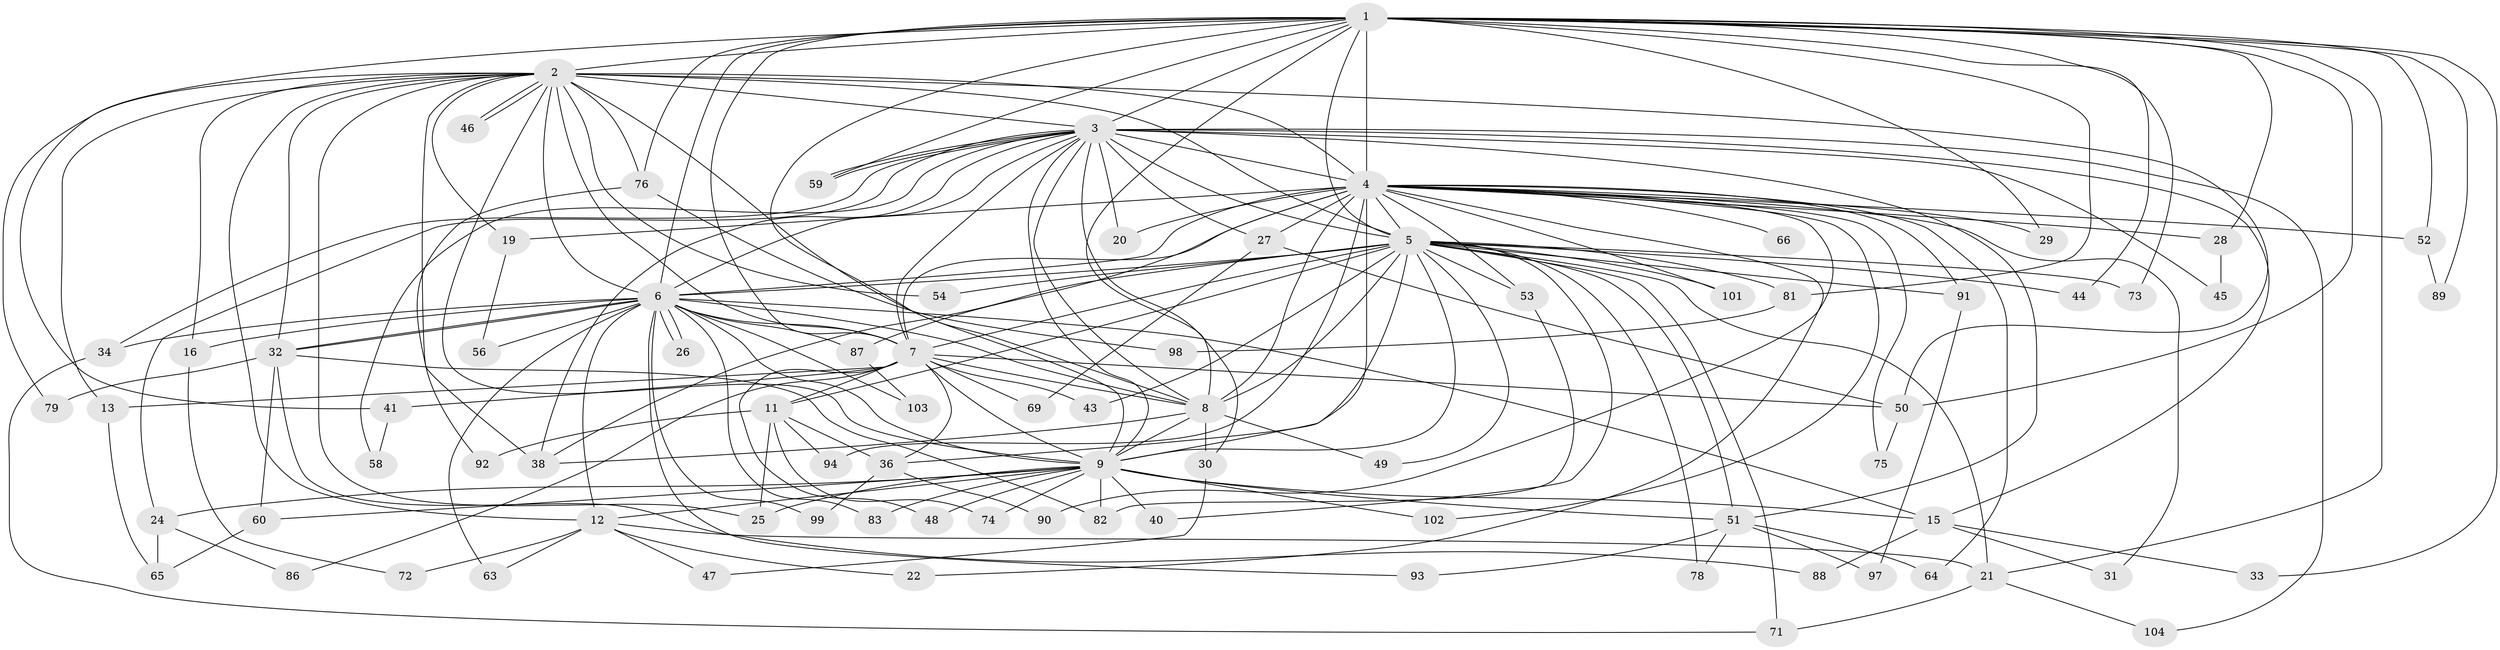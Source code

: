 // original degree distribution, {23: 0.019230769230769232, 22: 0.019230769230769232, 16: 0.009615384615384616, 27: 0.009615384615384616, 25: 0.009615384615384616, 18: 0.009615384615384616, 12: 0.009615384615384616, 21: 0.009615384615384616, 5: 0.019230769230769232, 7: 0.019230769230769232, 3: 0.25961538461538464, 4: 0.10576923076923077, 2: 0.49038461538461536, 6: 0.009615384615384616}
// Generated by graph-tools (version 1.1) at 2025/41/03/06/25 10:41:43]
// undirected, 81 vertices, 194 edges
graph export_dot {
graph [start="1"]
  node [color=gray90,style=filled];
  1 [super="+14"];
  2 [super="+42"];
  3 [super="+18"];
  4 [super="+10"];
  5 [super="+57"];
  6 [super="+77"];
  7 [super="+23"];
  8 [super="+100"];
  9 [super="+84"];
  11 [super="+35"];
  12 [super="+39"];
  13;
  15 [super="+17"];
  16;
  19 [super="+55"];
  20;
  21;
  22;
  24;
  25;
  26;
  27 [super="+80"];
  28;
  29;
  30;
  31;
  32 [super="+85"];
  33;
  34;
  36 [super="+37"];
  38 [super="+62"];
  40;
  41;
  43;
  44;
  45;
  46;
  47;
  48;
  49;
  50 [super="+68"];
  51 [super="+67"];
  52;
  53;
  54 [super="+61"];
  56;
  58;
  59 [super="+70"];
  60;
  63;
  64;
  65 [super="+95"];
  66;
  69;
  71 [super="+96"];
  72;
  73;
  74;
  75;
  76;
  78;
  79;
  81;
  82;
  83;
  86;
  87;
  88;
  89;
  90;
  91;
  92;
  93;
  94;
  97;
  98;
  99;
  101;
  102;
  103;
  104;
  1 -- 2;
  1 -- 3;
  1 -- 4 [weight=2];
  1 -- 5;
  1 -- 6;
  1 -- 7 [weight=2];
  1 -- 8;
  1 -- 9;
  1 -- 21;
  1 -- 28;
  1 -- 33;
  1 -- 41;
  1 -- 44;
  1 -- 73;
  1 -- 76;
  1 -- 81;
  1 -- 89;
  1 -- 50;
  1 -- 52;
  1 -- 29;
  1 -- 59;
  2 -- 3;
  2 -- 4 [weight=2];
  2 -- 5 [weight=2];
  2 -- 6;
  2 -- 7;
  2 -- 8;
  2 -- 9;
  2 -- 13;
  2 -- 16;
  2 -- 19;
  2 -- 25;
  2 -- 38;
  2 -- 46;
  2 -- 46;
  2 -- 54 [weight=2];
  2 -- 76;
  2 -- 79;
  2 -- 50;
  2 -- 12;
  2 -- 32;
  3 -- 4 [weight=2];
  3 -- 5 [weight=2];
  3 -- 6;
  3 -- 7;
  3 -- 8;
  3 -- 9;
  3 -- 20;
  3 -- 24;
  3 -- 27;
  3 -- 30;
  3 -- 34;
  3 -- 45;
  3 -- 51;
  3 -- 59;
  3 -- 59;
  3 -- 104;
  3 -- 58;
  3 -- 15;
  3 -- 38;
  4 -- 5 [weight=2];
  4 -- 6 [weight=2];
  4 -- 7 [weight=2];
  4 -- 8 [weight=2];
  4 -- 9 [weight=2];
  4 -- 19 [weight=2];
  4 -- 29;
  4 -- 31;
  4 -- 53;
  4 -- 66 [weight=2];
  4 -- 101;
  4 -- 64;
  4 -- 75;
  4 -- 20;
  4 -- 22;
  4 -- 87;
  4 -- 90;
  4 -- 91;
  4 -- 27;
  4 -- 28;
  4 -- 94;
  4 -- 102;
  4 -- 52;
  5 -- 6 [weight=2];
  5 -- 7;
  5 -- 8;
  5 -- 9;
  5 -- 11;
  5 -- 36;
  5 -- 38;
  5 -- 40;
  5 -- 43;
  5 -- 44;
  5 -- 49;
  5 -- 51;
  5 -- 53;
  5 -- 54;
  5 -- 71;
  5 -- 73;
  5 -- 78;
  5 -- 91;
  5 -- 101;
  5 -- 81;
  5 -- 21;
  6 -- 7;
  6 -- 8;
  6 -- 9;
  6 -- 12;
  6 -- 15;
  6 -- 16;
  6 -- 26;
  6 -- 26;
  6 -- 32;
  6 -- 32;
  6 -- 34;
  6 -- 56;
  6 -- 63;
  6 -- 83;
  6 -- 87;
  6 -- 93;
  6 -- 99;
  6 -- 103;
  7 -- 8;
  7 -- 9;
  7 -- 11;
  7 -- 13;
  7 -- 41;
  7 -- 43;
  7 -- 50;
  7 -- 69;
  7 -- 86;
  7 -- 36;
  7 -- 48;
  8 -- 9;
  8 -- 30;
  8 -- 49;
  8 -- 38;
  9 -- 12;
  9 -- 15;
  9 -- 24;
  9 -- 25;
  9 -- 40;
  9 -- 48;
  9 -- 60;
  9 -- 74;
  9 -- 83;
  9 -- 102;
  9 -- 82;
  9 -- 51;
  11 -- 74;
  11 -- 94;
  11 -- 25;
  11 -- 36;
  11 -- 92;
  12 -- 21;
  12 -- 22;
  12 -- 47;
  12 -- 63;
  12 -- 72;
  13 -- 65;
  15 -- 31;
  15 -- 88;
  15 -- 33;
  16 -- 72;
  19 -- 56;
  21 -- 104;
  21 -- 71;
  24 -- 65;
  24 -- 86;
  27 -- 69;
  27 -- 50;
  28 -- 45;
  30 -- 47;
  32 -- 60;
  32 -- 79;
  32 -- 82;
  32 -- 88;
  34 -- 71;
  36 -- 90;
  36 -- 99;
  41 -- 58;
  50 -- 75;
  51 -- 64;
  51 -- 93;
  51 -- 97;
  51 -- 78;
  52 -- 89;
  53 -- 82;
  60 -- 65;
  76 -- 92;
  76 -- 98;
  81 -- 98;
  87 -- 103;
  91 -- 97;
}
